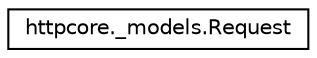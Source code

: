 digraph "Graphical Class Hierarchy"
{
 // LATEX_PDF_SIZE
  edge [fontname="Helvetica",fontsize="10",labelfontname="Helvetica",labelfontsize="10"];
  node [fontname="Helvetica",fontsize="10",shape=record];
  rankdir="LR";
  Node0 [label="httpcore._models.Request",height=0.2,width=0.4,color="black", fillcolor="white", style="filled",URL="$classhttpcore_1_1__models_1_1Request.html",tooltip=" "];
}
